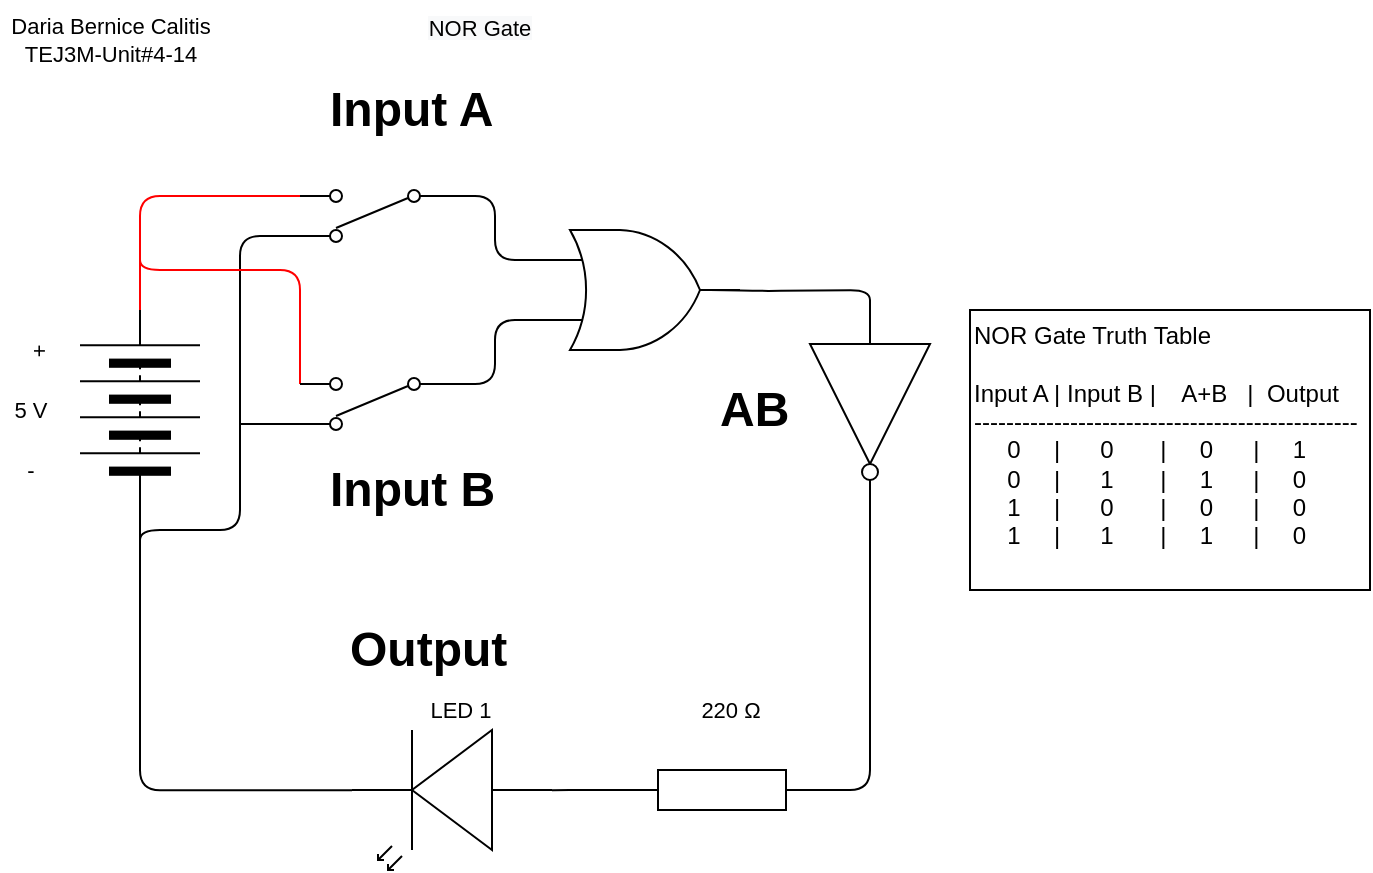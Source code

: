 <mxfile>
    <diagram id="5wYMdoJnpkdlKfoftZOt" name="Page-1">
        <mxGraphModel dx="1074" dy="741" grid="1" gridSize="10" guides="1" tooltips="1" connect="1" arrows="1" fold="1" page="1" pageScale="1" pageWidth="827" pageHeight="1169" math="0" shadow="0">
            <root>
                <mxCell id="0"/>
                <mxCell id="1" parent="0"/>
                <mxCell id="38" style="edgeStyle=orthogonalEdgeStyle;html=1;exitX=1;exitY=0.5;exitDx=0;exitDy=0;exitPerimeter=0;entryX=1;entryY=0.5;entryDx=0;entryDy=0;entryPerimeter=0;endArrow=none;endFill=0;" parent="1" source="3" target="13" edge="1">
                    <mxGeometry relative="1" as="geometry"/>
                </mxCell>
                <mxCell id="51" style="edgeStyle=orthogonalEdgeStyle;html=1;exitX=0;exitY=0.5;exitDx=0;exitDy=0;exitPerimeter=0;entryX=0;entryY=0.57;entryDx=0;entryDy=0;entryPerimeter=0;endArrow=none;endFill=0;" parent="1" source="3" target="50" edge="1">
                    <mxGeometry relative="1" as="geometry"/>
                </mxCell>
                <mxCell id="3" value="" style="pointerEvents=1;verticalLabelPosition=bottom;shadow=0;dashed=0;align=center;html=1;verticalAlign=top;shape=mxgraph.electrical.resistors.resistor_1;" parent="1" vertex="1">
                    <mxGeometry x="431" y="580" width="100" height="20" as="geometry"/>
                </mxCell>
                <mxCell id="54" style="edgeStyle=orthogonalEdgeStyle;html=1;exitX=0;exitY=0.5;exitDx=0;exitDy=0;entryX=1;entryY=0.57;entryDx=0;entryDy=0;entryPerimeter=0;endArrow=none;endFill=0;" parent="1" source="5" target="50" edge="1">
                    <mxGeometry relative="1" as="geometry"/>
                </mxCell>
                <mxCell id="5" value="" style="pointerEvents=1;verticalLabelPosition=bottom;shadow=0;dashed=0;align=center;html=1;verticalAlign=top;shape=mxgraph.electrical.miscellaneous.batteryStack;rotation=-90;" parent="1" vertex="1">
                    <mxGeometry x="140" y="370" width="100" height="60" as="geometry"/>
                </mxCell>
                <mxCell id="8" value="5 V" style="text;html=1;align=center;verticalAlign=middle;resizable=0;points=[];autosize=1;strokeColor=none;fillColor=none;fontSize=11;fontFamily=Helvetica;fontColor=default;" parent="1" vertex="1">
                    <mxGeometry x="120" y="390" width="30" height="20" as="geometry"/>
                </mxCell>
                <mxCell id="11" value="Daria Bernice Calitis&lt;br&gt;TEJ3M-Unit#4-14" style="text;html=1;align=center;verticalAlign=middle;resizable=0;points=[];autosize=1;strokeColor=none;fillColor=none;fontSize=11;fontFamily=Helvetica;fontColor=default;" parent="1" vertex="1">
                    <mxGeometry x="120" y="200" width="110" height="30" as="geometry"/>
                </mxCell>
                <mxCell id="13" value="" style="verticalLabelPosition=bottom;shadow=0;dashed=0;align=center;html=1;verticalAlign=top;shape=mxgraph.electrical.logic_gates.inverter_2;rotation=90;" parent="1" vertex="1">
                    <mxGeometry x="505" y="370" width="100" height="60" as="geometry"/>
                </mxCell>
                <mxCell id="63" style="edgeStyle=orthogonalEdgeStyle;html=1;exitX=1;exitY=0.885;exitDx=0;exitDy=0;exitPerimeter=0;entryX=1;entryY=0.5;entryDx=0;entryDy=0;endArrow=none;endFill=0;fillColor=#f8cecc;strokeColor=#FF0000;" edge="1" parent="1" source="14" target="5">
                    <mxGeometry relative="1" as="geometry"/>
                </mxCell>
                <mxCell id="65" style="edgeStyle=orthogonalEdgeStyle;html=1;exitX=1;exitY=0.115;exitDx=0;exitDy=0;exitPerimeter=0;endArrow=none;endFill=0;" edge="1" parent="1" source="14">
                    <mxGeometry relative="1" as="geometry">
                        <mxPoint x="190" y="470" as="targetPoint"/>
                        <Array as="points">
                            <mxPoint x="240" y="313"/>
                            <mxPoint x="240" y="460"/>
                            <mxPoint x="190" y="460"/>
                        </Array>
                    </mxGeometry>
                </mxCell>
                <mxCell id="14" value="" style="pointerEvents=1;verticalLabelPosition=bottom;shadow=0;dashed=0;align=center;html=1;verticalAlign=top;shape=mxgraph.electrical.electro-mechanical.2-way_switch;rotation=-180;" parent="1" vertex="1">
                    <mxGeometry x="270" y="290" width="75" height="26" as="geometry"/>
                </mxCell>
                <mxCell id="22" value="+" style="text;html=1;align=center;verticalAlign=middle;resizable=0;points=[];autosize=1;strokeColor=none;fillColor=none;fontSize=11;fontFamily=Helvetica;fontColor=default;rotation=90;" parent="1" vertex="1">
                    <mxGeometry x="130" y="360" width="20" height="20" as="geometry"/>
                </mxCell>
                <mxCell id="23" value="-" style="text;html=1;align=center;verticalAlign=middle;resizable=0;points=[];autosize=1;strokeColor=none;fillColor=none;fontSize=11;fontFamily=Helvetica;fontColor=default;" parent="1" vertex="1">
                    <mxGeometry x="125" y="420" width="20" height="20" as="geometry"/>
                </mxCell>
                <mxCell id="25" value="&lt;h1&gt;Input A&lt;/h1&gt;" style="text;html=1;strokeColor=none;fillColor=none;spacing=5;spacingTop=-20;whiteSpace=wrap;overflow=hidden;rounded=0;" parent="1" vertex="1">
                    <mxGeometry x="280" y="230" width="100" height="40" as="geometry"/>
                </mxCell>
                <mxCell id="26" value="&lt;h1&gt;Output&lt;/h1&gt;" style="text;html=1;strokeColor=none;fillColor=none;spacing=5;spacingTop=-20;whiteSpace=wrap;overflow=hidden;rounded=0;" parent="1" vertex="1">
                    <mxGeometry x="290" y="500" width="100" height="40" as="geometry"/>
                </mxCell>
                <mxCell id="27" value="&lt;span style=&quot;color: rgb(0 , 0 , 0) ; font-family: &amp;#34;helvetica&amp;#34; ; font-size: 11px ; font-style: normal ; font-weight: 400 ; letter-spacing: normal ; text-indent: 0px ; text-transform: none ; word-spacing: 0px ; background-color: rgb(248 , 249 , 250) ; display: inline ; float: none&quot;&gt;NOR Gate&lt;/span&gt;" style="text;whiteSpace=wrap;html=1;align=center;" parent="1" vertex="1">
                    <mxGeometry x="320" y="195" width="80" height="30" as="geometry"/>
                </mxCell>
                <mxCell id="29" value="&lt;span&gt;NOR Gate Truth Table&lt;/span&gt;&lt;br&gt;&lt;br&gt;&lt;span&gt;Input A | Input B |&amp;nbsp; &amp;nbsp; A+B&amp;nbsp; &amp;nbsp;|&amp;nbsp; Output&lt;/span&gt;&lt;br&gt;&lt;span&gt;------------------------------------------------&lt;/span&gt;&lt;br&gt;&lt;span&gt;&amp;nbsp; &amp;nbsp; &amp;nbsp;0&amp;nbsp; &amp;nbsp; &amp;nbsp;|&amp;nbsp; &amp;nbsp; &amp;nbsp; 0&amp;nbsp; &amp;nbsp; &amp;nbsp; &amp;nbsp;|&amp;nbsp; &amp;nbsp; &amp;nbsp;0&amp;nbsp; &amp;nbsp; &amp;nbsp; |&amp;nbsp; &amp;nbsp; &amp;nbsp;1&lt;/span&gt;&lt;br&gt;&lt;span&gt;&amp;nbsp; &amp;nbsp; &amp;nbsp;0&amp;nbsp; &amp;nbsp; &amp;nbsp;|&amp;nbsp; &amp;nbsp; &amp;nbsp; 1&amp;nbsp; &amp;nbsp; &amp;nbsp; &amp;nbsp;|&amp;nbsp; &amp;nbsp; &amp;nbsp;1&amp;nbsp; &amp;nbsp; &amp;nbsp; |&amp;nbsp; &amp;nbsp; &amp;nbsp;0&lt;br&gt;&lt;/span&gt;&amp;nbsp; &amp;nbsp; &amp;nbsp;1&amp;nbsp; &amp;nbsp; &amp;nbsp;|&amp;nbsp; &amp;nbsp; &amp;nbsp; 0&amp;nbsp; &amp;nbsp; &amp;nbsp; &amp;nbsp;|&amp;nbsp; &amp;nbsp; &amp;nbsp;0&amp;nbsp; &amp;nbsp; &amp;nbsp; |&amp;nbsp; &amp;nbsp; &amp;nbsp;0&lt;br&gt;&amp;nbsp; &amp;nbsp; &amp;nbsp;1&amp;nbsp; &amp;nbsp; &amp;nbsp;|&amp;nbsp; &amp;nbsp; &amp;nbsp; 1&amp;nbsp; &amp;nbsp; &amp;nbsp; &amp;nbsp;|&amp;nbsp; &amp;nbsp; &amp;nbsp;1&amp;nbsp; &amp;nbsp; &amp;nbsp; |&amp;nbsp; &amp;nbsp; &amp;nbsp;0&lt;br&gt;&lt;span&gt;&lt;br&gt;&lt;/span&gt;" style="rounded=0;whiteSpace=wrap;html=1;align=left;" parent="1" vertex="1">
                    <mxGeometry x="605" y="350" width="200" height="140" as="geometry"/>
                </mxCell>
                <mxCell id="64" style="edgeStyle=orthogonalEdgeStyle;html=1;exitX=1;exitY=0.885;exitDx=0;exitDy=0;exitPerimeter=0;endArrow=none;endFill=0;strokeColor=#FF0000;" edge="1" parent="1" source="30">
                    <mxGeometry relative="1" as="geometry">
                        <mxPoint x="190" y="320" as="targetPoint"/>
                        <Array as="points">
                            <mxPoint x="270" y="330"/>
                            <mxPoint x="190" y="330"/>
                        </Array>
                    </mxGeometry>
                </mxCell>
                <mxCell id="66" style="edgeStyle=orthogonalEdgeStyle;html=1;exitX=1;exitY=0.115;exitDx=0;exitDy=0;exitPerimeter=0;endArrow=none;endFill=0;" edge="1" parent="1" source="30">
                    <mxGeometry relative="1" as="geometry">
                        <mxPoint x="240" y="407" as="targetPoint"/>
                    </mxGeometry>
                </mxCell>
                <mxCell id="30" value="" style="pointerEvents=1;verticalLabelPosition=bottom;shadow=0;dashed=0;align=center;html=1;verticalAlign=top;shape=mxgraph.electrical.electro-mechanical.2-way_switch;rotation=-180;" parent="1" vertex="1">
                    <mxGeometry x="270" y="384" width="75" height="26" as="geometry"/>
                </mxCell>
                <mxCell id="31" value="&lt;h1&gt;Input B&lt;/h1&gt;" style="text;html=1;strokeColor=none;fillColor=none;spacing=5;spacingTop=-20;whiteSpace=wrap;overflow=hidden;rounded=0;" parent="1" vertex="1">
                    <mxGeometry x="280" y="420" width="100" height="40" as="geometry"/>
                </mxCell>
                <mxCell id="39" style="edgeStyle=orthogonalEdgeStyle;html=1;exitX=1;exitY=0.5;exitDx=0;exitDy=0;exitPerimeter=0;entryX=0;entryY=0.5;entryDx=0;entryDy=0;entryPerimeter=0;endArrow=none;endFill=0;" parent="1" target="13" edge="1">
                    <mxGeometry relative="1" as="geometry">
                        <mxPoint x="475" y="340" as="sourcePoint"/>
                    </mxGeometry>
                </mxCell>
                <mxCell id="44" value="&lt;h1&gt;AB&lt;/h1&gt;" style="text;html=1;strokeColor=none;fillColor=none;spacing=5;spacingTop=-20;whiteSpace=wrap;overflow=hidden;rounded=0;" parent="1" vertex="1">
                    <mxGeometry x="475" y="380" width="50" height="40" as="geometry"/>
                </mxCell>
                <mxCell id="48" value="LED 1" style="text;html=1;align=center;verticalAlign=middle;resizable=0;points=[];autosize=1;strokeColor=none;fillColor=none;fontSize=11;fontFamily=Helvetica;fontColor=default;" parent="1" vertex="1">
                    <mxGeometry x="325" y="540" width="50" height="20" as="geometry"/>
                </mxCell>
                <mxCell id="49" value="220&amp;nbsp;Ω" style="text;html=1;align=center;verticalAlign=middle;resizable=0;points=[];autosize=1;strokeColor=none;fillColor=none;fontSize=11;fontFamily=Helvetica;fontColor=default;" parent="1" vertex="1">
                    <mxGeometry x="465" y="540" width="40" height="20" as="geometry"/>
                </mxCell>
                <mxCell id="50" value="" style="verticalLabelPosition=bottom;shadow=0;dashed=0;align=center;html=1;verticalAlign=top;shape=mxgraph.electrical.opto_electronics.led_2;pointerEvents=1;rotation=-180;" parent="1" vertex="1">
                    <mxGeometry x="296" y="560" width="100" height="70" as="geometry"/>
                </mxCell>
                <mxCell id="60" style="edgeStyle=orthogonalEdgeStyle;html=1;exitX=0;exitY=0.25;exitDx=0;exitDy=0;exitPerimeter=0;entryX=0;entryY=0.885;entryDx=0;entryDy=0;entryPerimeter=0;endArrow=none;endFill=0;" edge="1" parent="1" source="57" target="14">
                    <mxGeometry relative="1" as="geometry"/>
                </mxCell>
                <mxCell id="62" style="edgeStyle=orthogonalEdgeStyle;html=1;exitX=0;exitY=0.75;exitDx=0;exitDy=0;exitPerimeter=0;entryX=0;entryY=0.885;entryDx=0;entryDy=0;entryPerimeter=0;endArrow=none;endFill=0;" edge="1" parent="1" source="57" target="30">
                    <mxGeometry relative="1" as="geometry"/>
                </mxCell>
                <mxCell id="57" value="" style="verticalLabelPosition=bottom;shadow=0;dashed=0;align=center;html=1;verticalAlign=top;shape=mxgraph.electrical.logic_gates.logic_gate;operation=or;" vertex="1" parent="1">
                    <mxGeometry x="390" y="310" width="100" height="60" as="geometry"/>
                </mxCell>
            </root>
        </mxGraphModel>
    </diagram>
</mxfile>